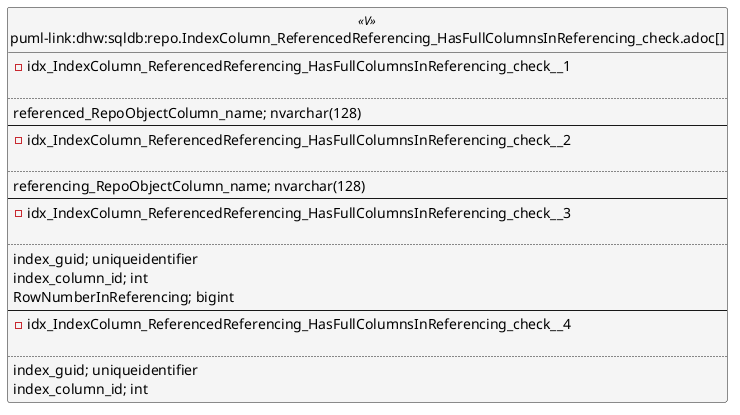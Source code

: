 @startuml
left to right direction
'top to bottom direction
hide circle
'avoide "." issues:
set namespaceSeparator none


skinparam class {
  BackgroundColor White
  BackgroundColor<<FN>> Yellow
  BackgroundColor<<FS>> Yellow
  BackgroundColor<<FT>> LightGray
  BackgroundColor<<IF>> Yellow
  BackgroundColor<<IS>> Yellow
  BackgroundColor<<P>> Aqua
  BackgroundColor<<PC>> Aqua
  BackgroundColor<<SN>> Yellow
  BackgroundColor<<SO>> SlateBlue
  BackgroundColor<<TF>> LightGray
  BackgroundColor<<TR>> Tomato
  BackgroundColor<<U>> White
  BackgroundColor<<V>> WhiteSmoke
  BackgroundColor<<X>> Aqua
  BackgroundColor<<external>> AliceBlue
}


entity "puml-link:dhw:sqldb:repo.IndexColumn_ReferencedReferencing_HasFullColumnsInReferencing_check.adoc[]" as repo.IndexColumn_ReferencedReferencing_HasFullColumnsInReferencing_check << V >> {
- idx_IndexColumn_ReferencedReferencing_HasFullColumnsInReferencing_check__1

..
referenced_RepoObjectColumn_name; nvarchar(128)
--
- idx_IndexColumn_ReferencedReferencing_HasFullColumnsInReferencing_check__2

..
referencing_RepoObjectColumn_name; nvarchar(128)
--
- idx_IndexColumn_ReferencedReferencing_HasFullColumnsInReferencing_check__3

..
index_guid; uniqueidentifier
index_column_id; int
RowNumberInReferencing; bigint
--
- idx_IndexColumn_ReferencedReferencing_HasFullColumnsInReferencing_check__4

..
index_guid; uniqueidentifier
index_column_id; int
}


@enduml

